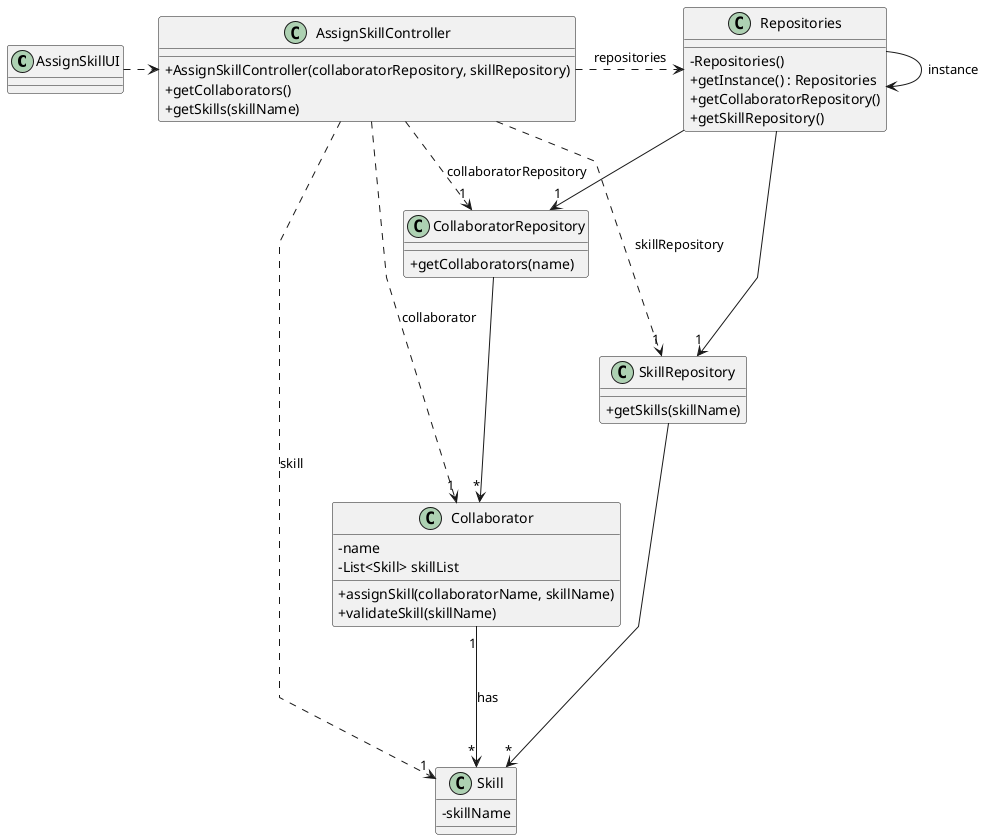 @startuml
'skinparam monochrome true
skinparam packageStyle rectangle
skinparam shadowing false
skinparam linetype polyline
'skinparam linetype orto

skinparam classAttributeIconSize 0

'left to right direction

class AssignSkillUI{
}


class AssignSkillController{
    + AssignSkillController(collaboratorRepository, skillRepository)
    + getCollaborators()
    + getSkills(skillName)
 }

class Repositories {
    - Repositories()
    + getInstance() : Repositories
    + getCollaboratorRepository()
    + getSkillRepository()
}

class CollaboratorRepository {
    + getCollaborators(name)
}

class SkillRepository {
    + getSkills(skillName)
}

class Skill{
    - skillName
}

class Collaborator{
    - name
    - List<Skill> skillList
    + assignSkill(collaboratorName, skillName)
    + validateSkill(skillName)
}


AssignSkillUI .> AssignSkillController
AssignSkillController .> Repositories : repositories
Repositories --> "1" SkillRepository
Repositories --> "1" CollaboratorRepository
Repositories -> Repositories : instance

SkillRepository --> "*" Skill
CollaboratorRepository --> "*" Collaborator
AssignSkillController ....> "1" Collaborator : collaborator
AssignSkillController ......> "1" Skill : skill
Collaborator "1" --> "*" Skill : has
AssignSkillController ..> "1" CollaboratorRepository : collaboratorRepository
AssignSkillController ...> "1" SkillRepository : skillRepository

@enduml